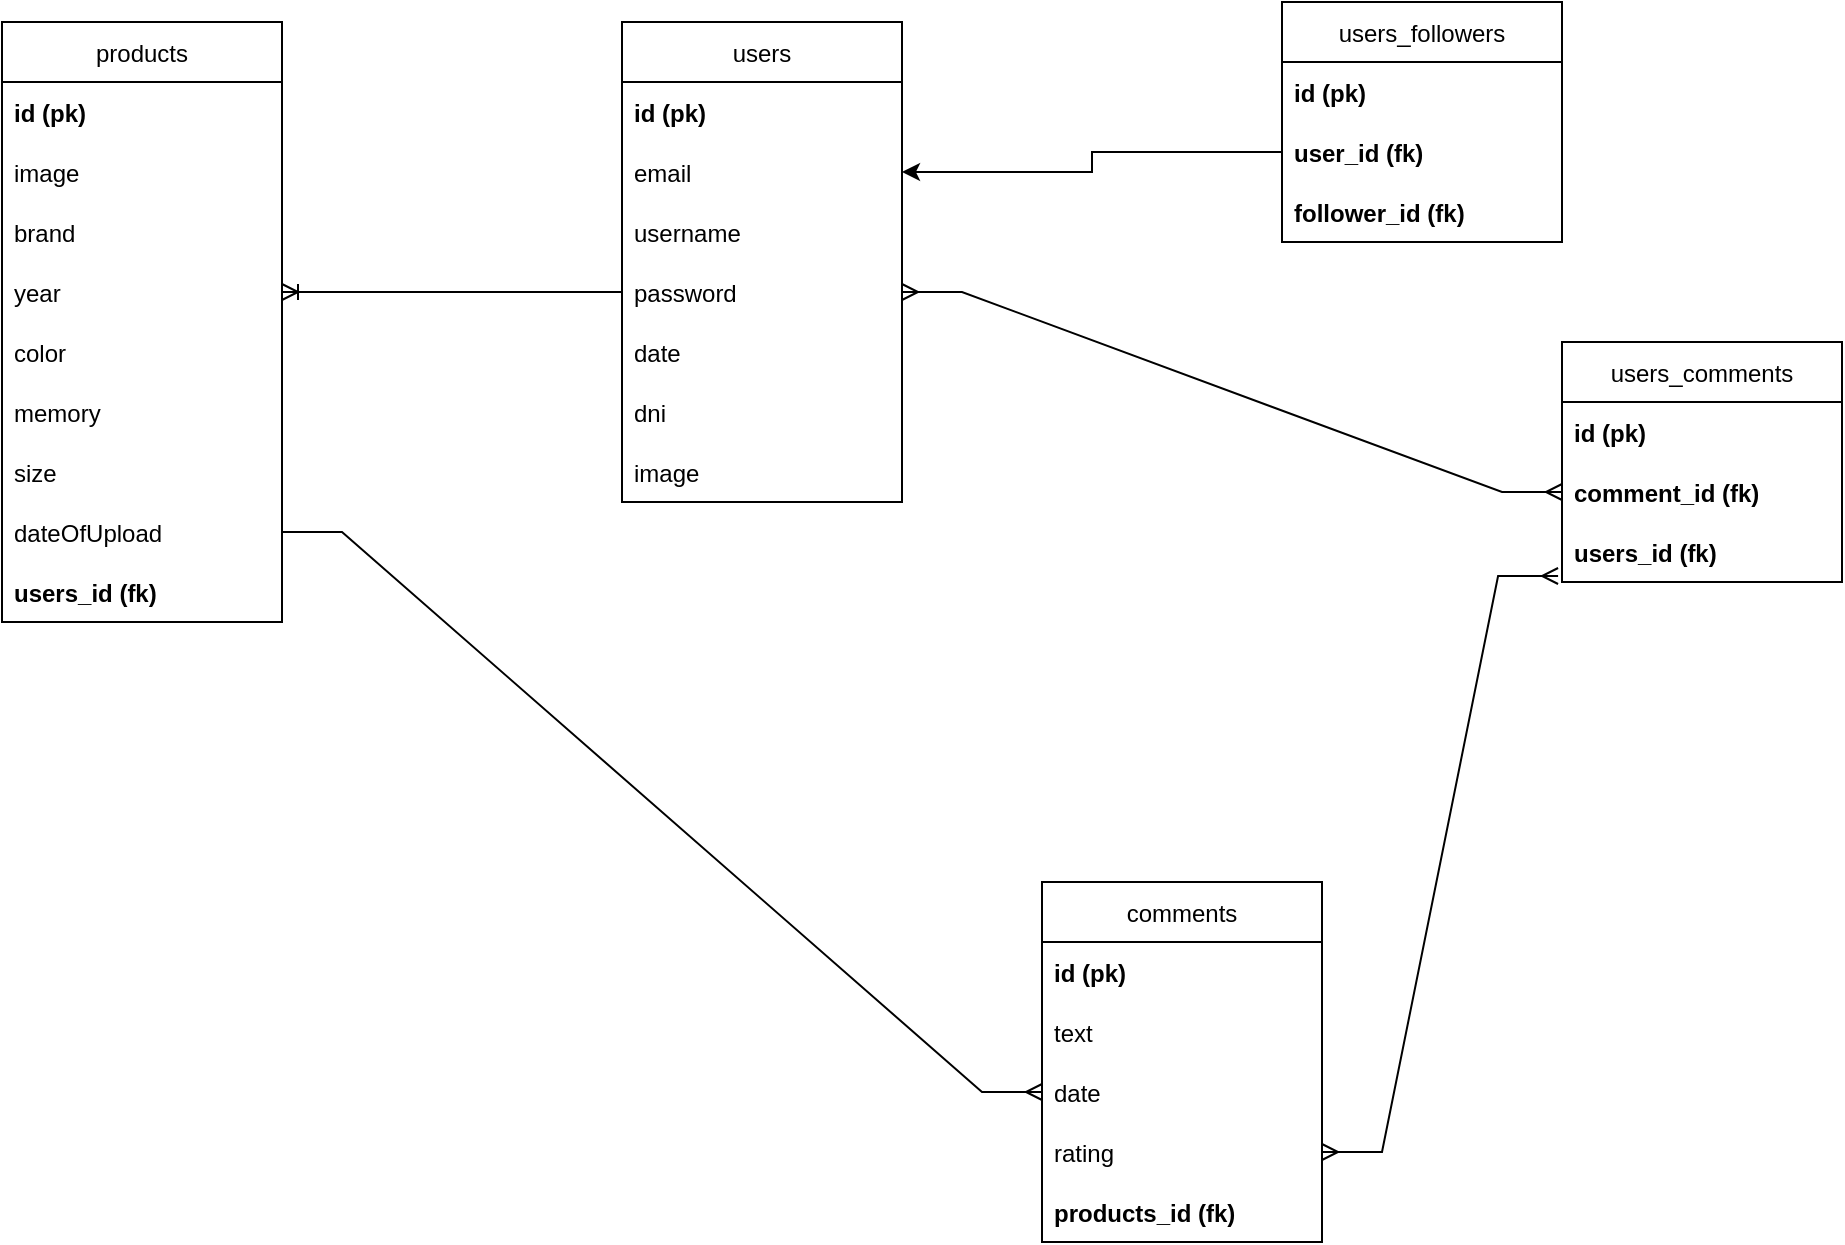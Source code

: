 <mxfile version="18.0.1" type="device"><diagram id="cXv8IqNbXt5iZTJqOwij" name="Page-1"><mxGraphModel dx="1422" dy="798" grid="1" gridSize="10" guides="1" tooltips="1" connect="1" arrows="1" fold="1" page="1" pageScale="1" pageWidth="4681" pageHeight="3300" math="0" shadow="0"><root><mxCell id="0"/><mxCell id="1" parent="0"/><mxCell id="T1JPgiZ_bfzevg3-CLFB-1" value="products" style="swimlane;fontStyle=0;childLayout=stackLayout;horizontal=1;startSize=30;horizontalStack=0;resizeParent=1;resizeParentMax=0;resizeLast=0;collapsible=1;marginBottom=0;" parent="1" vertex="1"><mxGeometry x="80" y="40" width="140" height="300" as="geometry"/></mxCell><mxCell id="T1JPgiZ_bfzevg3-CLFB-2" value="id (pk)" style="text;strokeColor=none;fillColor=none;align=left;verticalAlign=middle;spacingLeft=4;spacingRight=4;overflow=hidden;points=[[0,0.5],[1,0.5]];portConstraint=eastwest;rotatable=0;fontStyle=1" parent="T1JPgiZ_bfzevg3-CLFB-1" vertex="1"><mxGeometry y="30" width="140" height="30" as="geometry"/></mxCell><mxCell id="T1JPgiZ_bfzevg3-CLFB-3" value="image" style="text;strokeColor=none;fillColor=none;align=left;verticalAlign=middle;spacingLeft=4;spacingRight=4;overflow=hidden;points=[[0,0.5],[1,0.5]];portConstraint=eastwest;rotatable=0;" parent="T1JPgiZ_bfzevg3-CLFB-1" vertex="1"><mxGeometry y="60" width="140" height="30" as="geometry"/></mxCell><mxCell id="T1JPgiZ_bfzevg3-CLFB-4" value="brand" style="text;strokeColor=none;fillColor=none;align=left;verticalAlign=middle;spacingLeft=4;spacingRight=4;overflow=hidden;points=[[0,0.5],[1,0.5]];portConstraint=eastwest;rotatable=0;" parent="T1JPgiZ_bfzevg3-CLFB-1" vertex="1"><mxGeometry y="90" width="140" height="30" as="geometry"/></mxCell><mxCell id="T1JPgiZ_bfzevg3-CLFB-5" value="year" style="text;strokeColor=none;fillColor=none;align=left;verticalAlign=middle;spacingLeft=4;spacingRight=4;overflow=hidden;points=[[0,0.5],[1,0.5]];portConstraint=eastwest;rotatable=0;" parent="T1JPgiZ_bfzevg3-CLFB-1" vertex="1"><mxGeometry y="120" width="140" height="30" as="geometry"/></mxCell><mxCell id="T1JPgiZ_bfzevg3-CLFB-6" value="color" style="text;strokeColor=none;fillColor=none;align=left;verticalAlign=middle;spacingLeft=4;spacingRight=4;overflow=hidden;points=[[0,0.5],[1,0.5]];portConstraint=eastwest;rotatable=0;" parent="T1JPgiZ_bfzevg3-CLFB-1" vertex="1"><mxGeometry y="150" width="140" height="30" as="geometry"/></mxCell><mxCell id="T1JPgiZ_bfzevg3-CLFB-7" value="memory" style="text;strokeColor=none;fillColor=none;align=left;verticalAlign=middle;spacingLeft=4;spacingRight=4;overflow=hidden;points=[[0,0.5],[1,0.5]];portConstraint=eastwest;rotatable=0;" parent="T1JPgiZ_bfzevg3-CLFB-1" vertex="1"><mxGeometry y="180" width="140" height="30" as="geometry"/></mxCell><mxCell id="T1JPgiZ_bfzevg3-CLFB-8" value="size" style="text;strokeColor=none;fillColor=none;align=left;verticalAlign=middle;spacingLeft=4;spacingRight=4;overflow=hidden;points=[[0,0.5],[1,0.5]];portConstraint=eastwest;rotatable=0;" parent="T1JPgiZ_bfzevg3-CLFB-1" vertex="1"><mxGeometry y="210" width="140" height="30" as="geometry"/></mxCell><mxCell id="T1JPgiZ_bfzevg3-CLFB-9" value="dateOfUpload" style="text;strokeColor=none;fillColor=none;align=left;verticalAlign=middle;spacingLeft=4;spacingRight=4;overflow=hidden;points=[[0,0.5],[1,0.5]];portConstraint=eastwest;rotatable=0;" parent="T1JPgiZ_bfzevg3-CLFB-1" vertex="1"><mxGeometry y="240" width="140" height="30" as="geometry"/></mxCell><mxCell id="T1JPgiZ_bfzevg3-CLFB-45" value="users_id (fk)" style="text;strokeColor=none;fillColor=none;align=left;verticalAlign=middle;spacingLeft=4;spacingRight=4;overflow=hidden;points=[[0,0.5],[1,0.5]];portConstraint=eastwest;rotatable=0;fontStyle=1" parent="T1JPgiZ_bfzevg3-CLFB-1" vertex="1"><mxGeometry y="270" width="140" height="30" as="geometry"/></mxCell><mxCell id="T1JPgiZ_bfzevg3-CLFB-11" value="users" style="swimlane;fontStyle=0;childLayout=stackLayout;horizontal=1;startSize=30;horizontalStack=0;resizeParent=1;resizeParentMax=0;resizeLast=0;collapsible=1;marginBottom=0;" parent="1" vertex="1"><mxGeometry x="390" y="40" width="140" height="240" as="geometry"/></mxCell><mxCell id="T1JPgiZ_bfzevg3-CLFB-12" value="id (pk)" style="text;strokeColor=none;fillColor=none;align=left;verticalAlign=middle;spacingLeft=4;spacingRight=4;overflow=hidden;points=[[0,0.5],[1,0.5]];portConstraint=eastwest;rotatable=0;fontStyle=1" parent="T1JPgiZ_bfzevg3-CLFB-11" vertex="1"><mxGeometry y="30" width="140" height="30" as="geometry"/></mxCell><mxCell id="T1JPgiZ_bfzevg3-CLFB-13" value="email" style="text;strokeColor=none;fillColor=none;align=left;verticalAlign=middle;spacingLeft=4;spacingRight=4;overflow=hidden;points=[[0,0.5],[1,0.5]];portConstraint=eastwest;rotatable=0;" parent="T1JPgiZ_bfzevg3-CLFB-11" vertex="1"><mxGeometry y="60" width="140" height="30" as="geometry"/></mxCell><mxCell id="T1JPgiZ_bfzevg3-CLFB-14" value="username" style="text;strokeColor=none;fillColor=none;align=left;verticalAlign=middle;spacingLeft=4;spacingRight=4;overflow=hidden;points=[[0,0.5],[1,0.5]];portConstraint=eastwest;rotatable=0;" parent="T1JPgiZ_bfzevg3-CLFB-11" vertex="1"><mxGeometry y="90" width="140" height="30" as="geometry"/></mxCell><mxCell id="T1JPgiZ_bfzevg3-CLFB-15" value="password" style="text;strokeColor=none;fillColor=none;align=left;verticalAlign=middle;spacingLeft=4;spacingRight=4;overflow=hidden;points=[[0,0.5],[1,0.5]];portConstraint=eastwest;rotatable=0;" parent="T1JPgiZ_bfzevg3-CLFB-11" vertex="1"><mxGeometry y="120" width="140" height="30" as="geometry"/></mxCell><mxCell id="T1JPgiZ_bfzevg3-CLFB-16" value="date" style="text;strokeColor=none;fillColor=none;align=left;verticalAlign=middle;spacingLeft=4;spacingRight=4;overflow=hidden;points=[[0,0.5],[1,0.5]];portConstraint=eastwest;rotatable=0;" parent="T1JPgiZ_bfzevg3-CLFB-11" vertex="1"><mxGeometry y="150" width="140" height="30" as="geometry"/></mxCell><mxCell id="T1JPgiZ_bfzevg3-CLFB-17" value="dni" style="text;strokeColor=none;fillColor=none;align=left;verticalAlign=middle;spacingLeft=4;spacingRight=4;overflow=hidden;points=[[0,0.5],[1,0.5]];portConstraint=eastwest;rotatable=0;" parent="T1JPgiZ_bfzevg3-CLFB-11" vertex="1"><mxGeometry y="180" width="140" height="30" as="geometry"/></mxCell><mxCell id="T1JPgiZ_bfzevg3-CLFB-18" value="image" style="text;strokeColor=none;fillColor=none;align=left;verticalAlign=middle;spacingLeft=4;spacingRight=4;overflow=hidden;points=[[0,0.5],[1,0.5]];portConstraint=eastwest;rotatable=0;" parent="T1JPgiZ_bfzevg3-CLFB-11" vertex="1"><mxGeometry y="210" width="140" height="30" as="geometry"/></mxCell><mxCell id="T1JPgiZ_bfzevg3-CLFB-21" value="comments" style="swimlane;fontStyle=0;childLayout=stackLayout;horizontal=1;startSize=30;horizontalStack=0;resizeParent=1;resizeParentMax=0;resizeLast=0;collapsible=1;marginBottom=0;" parent="1" vertex="1"><mxGeometry x="600" y="470" width="140" height="180" as="geometry"/></mxCell><mxCell id="T1JPgiZ_bfzevg3-CLFB-22" value="id (pk)" style="text;strokeColor=none;fillColor=none;align=left;verticalAlign=middle;spacingLeft=4;spacingRight=4;overflow=hidden;points=[[0,0.5],[1,0.5]];portConstraint=eastwest;rotatable=0;fontStyle=1" parent="T1JPgiZ_bfzevg3-CLFB-21" vertex="1"><mxGeometry y="30" width="140" height="30" as="geometry"/></mxCell><mxCell id="T1JPgiZ_bfzevg3-CLFB-25" value="text" style="text;strokeColor=none;fillColor=none;align=left;verticalAlign=middle;spacingLeft=4;spacingRight=4;overflow=hidden;points=[[0,0.5],[1,0.5]];portConstraint=eastwest;rotatable=0;" parent="T1JPgiZ_bfzevg3-CLFB-21" vertex="1"><mxGeometry y="60" width="140" height="30" as="geometry"/></mxCell><mxCell id="T1JPgiZ_bfzevg3-CLFB-26" value="date" style="text;strokeColor=none;fillColor=none;align=left;verticalAlign=middle;spacingLeft=4;spacingRight=4;overflow=hidden;points=[[0,0.5],[1,0.5]];portConstraint=eastwest;rotatable=0;" parent="T1JPgiZ_bfzevg3-CLFB-21" vertex="1"><mxGeometry y="90" width="140" height="30" as="geometry"/></mxCell><mxCell id="T1JPgiZ_bfzevg3-CLFB-27" value="rating" style="text;strokeColor=none;fillColor=none;align=left;verticalAlign=middle;spacingLeft=4;spacingRight=4;overflow=hidden;points=[[0,0.5],[1,0.5]];portConstraint=eastwest;rotatable=0;" parent="T1JPgiZ_bfzevg3-CLFB-21" vertex="1"><mxGeometry y="120" width="140" height="30" as="geometry"/></mxCell><mxCell id="T1JPgiZ_bfzevg3-CLFB-47" value="products_id (fk)" style="text;strokeColor=none;fillColor=none;align=left;verticalAlign=middle;spacingLeft=4;spacingRight=4;overflow=hidden;points=[[0,0.5],[1,0.5]];portConstraint=eastwest;rotatable=0;fontStyle=1" parent="T1JPgiZ_bfzevg3-CLFB-21" vertex="1"><mxGeometry y="150" width="140" height="30" as="geometry"/></mxCell><mxCell id="T1JPgiZ_bfzevg3-CLFB-44" value="" style="edgeStyle=entityRelationEdgeStyle;fontSize=12;html=1;endArrow=ERoneToMany;rounded=0;exitX=0;exitY=0.5;exitDx=0;exitDy=0;entryX=1;entryY=0.5;entryDx=0;entryDy=0;" parent="1" source="T1JPgiZ_bfzevg3-CLFB-15" target="T1JPgiZ_bfzevg3-CLFB-5" edge="1"><mxGeometry width="100" height="100" relative="1" as="geometry"><mxPoint x="550" y="330" as="sourcePoint"/><mxPoint x="280" y="130" as="targetPoint"/></mxGeometry></mxCell><mxCell id="T1JPgiZ_bfzevg3-CLFB-46" value="" style="edgeStyle=entityRelationEdgeStyle;fontSize=12;html=1;endArrow=ERmany;rounded=0;entryX=0;entryY=0.5;entryDx=0;entryDy=0;exitX=1;exitY=0.5;exitDx=0;exitDy=0;" parent="1" source="T1JPgiZ_bfzevg3-CLFB-9" target="T1JPgiZ_bfzevg3-CLFB-26" edge="1"><mxGeometry width="100" height="100" relative="1" as="geometry"><mxPoint x="530" y="300" as="sourcePoint"/><mxPoint x="630" y="200" as="targetPoint"/></mxGeometry></mxCell><mxCell id="6dXpgzIR26Xwkn2BJ2Sz-1" value="users_comments" style="swimlane;fontStyle=0;childLayout=stackLayout;horizontal=1;startSize=30;horizontalStack=0;resizeParent=1;resizeParentMax=0;resizeLast=0;collapsible=1;marginBottom=0;" parent="1" vertex="1"><mxGeometry x="860" y="200" width="140" height="120" as="geometry"/></mxCell><mxCell id="6dXpgzIR26Xwkn2BJ2Sz-2" value="id (pk)" style="text;strokeColor=none;fillColor=none;align=left;verticalAlign=middle;spacingLeft=4;spacingRight=4;overflow=hidden;points=[[0,0.5],[1,0.5]];portConstraint=eastwest;rotatable=0;fontStyle=1" parent="6dXpgzIR26Xwkn2BJ2Sz-1" vertex="1"><mxGeometry y="30" width="140" height="30" as="geometry"/></mxCell><mxCell id="6dXpgzIR26Xwkn2BJ2Sz-7" value="comment_id (fk)" style="text;strokeColor=none;fillColor=none;align=left;verticalAlign=middle;spacingLeft=4;spacingRight=4;overflow=hidden;points=[[0,0.5],[1,0.5]];portConstraint=eastwest;rotatable=0;fontStyle=1" parent="6dXpgzIR26Xwkn2BJ2Sz-1" vertex="1"><mxGeometry y="60" width="140" height="30" as="geometry"/></mxCell><mxCell id="6dXpgzIR26Xwkn2BJ2Sz-8" value="users_id (fk)" style="text;strokeColor=none;fillColor=none;align=left;verticalAlign=middle;spacingLeft=4;spacingRight=4;overflow=hidden;points=[[0,0.5],[1,0.5]];portConstraint=eastwest;rotatable=0;fontStyle=1" parent="6dXpgzIR26Xwkn2BJ2Sz-1" vertex="1"><mxGeometry y="90" width="140" height="30" as="geometry"/></mxCell><mxCell id="6dXpgzIR26Xwkn2BJ2Sz-11" value="" style="edgeStyle=entityRelationEdgeStyle;fontSize=12;html=1;endArrow=ERmany;startArrow=ERmany;rounded=0;entryX=0;entryY=0.5;entryDx=0;entryDy=0;exitX=1;exitY=0.5;exitDx=0;exitDy=0;" parent="1" source="T1JPgiZ_bfzevg3-CLFB-15" target="6dXpgzIR26Xwkn2BJ2Sz-7" edge="1"><mxGeometry width="100" height="100" relative="1" as="geometry"><mxPoint x="450" y="370" as="sourcePoint"/><mxPoint x="550" y="270" as="targetPoint"/></mxGeometry></mxCell><mxCell id="6dXpgzIR26Xwkn2BJ2Sz-12" value="" style="edgeStyle=entityRelationEdgeStyle;fontSize=12;html=1;endArrow=ERmany;startArrow=ERmany;rounded=0;exitX=1;exitY=0.5;exitDx=0;exitDy=0;entryX=-0.014;entryY=0.9;entryDx=0;entryDy=0;entryPerimeter=0;" parent="1" source="T1JPgiZ_bfzevg3-CLFB-27" target="6dXpgzIR26Xwkn2BJ2Sz-8" edge="1"><mxGeometry width="100" height="100" relative="1" as="geometry"><mxPoint x="540" y="185" as="sourcePoint"/><mxPoint x="920" y="500" as="targetPoint"/></mxGeometry></mxCell><mxCell id="etdr1lWKSWEZvVC0iz4d-1" value="users_followers" style="swimlane;fontStyle=0;childLayout=stackLayout;horizontal=1;startSize=30;horizontalStack=0;resizeParent=1;resizeParentMax=0;resizeLast=0;collapsible=1;marginBottom=0;" vertex="1" parent="1"><mxGeometry x="720" y="30" width="140" height="120" as="geometry"/></mxCell><mxCell id="etdr1lWKSWEZvVC0iz4d-2" value="id (pk)" style="text;strokeColor=none;fillColor=none;align=left;verticalAlign=middle;spacingLeft=4;spacingRight=4;overflow=hidden;points=[[0,0.5],[1,0.5]];portConstraint=eastwest;rotatable=0;fontStyle=1" vertex="1" parent="etdr1lWKSWEZvVC0iz4d-1"><mxGeometry y="30" width="140" height="30" as="geometry"/></mxCell><mxCell id="etdr1lWKSWEZvVC0iz4d-3" value="user_id (fk)" style="text;strokeColor=none;fillColor=none;align=left;verticalAlign=middle;spacingLeft=4;spacingRight=4;overflow=hidden;points=[[0,0.5],[1,0.5]];portConstraint=eastwest;rotatable=0;fontStyle=1" vertex="1" parent="etdr1lWKSWEZvVC0iz4d-1"><mxGeometry y="60" width="140" height="30" as="geometry"/></mxCell><mxCell id="etdr1lWKSWEZvVC0iz4d-4" value="follower_id (fk)" style="text;strokeColor=none;fillColor=none;align=left;verticalAlign=middle;spacingLeft=4;spacingRight=4;overflow=hidden;points=[[0,0.5],[1,0.5]];portConstraint=eastwest;rotatable=0;fontStyle=1" vertex="1" parent="etdr1lWKSWEZvVC0iz4d-1"><mxGeometry y="90" width="140" height="30" as="geometry"/></mxCell><mxCell id="etdr1lWKSWEZvVC0iz4d-10" style="edgeStyle=orthogonalEdgeStyle;rounded=0;orthogonalLoop=1;jettySize=auto;html=1;exitX=0;exitY=0.5;exitDx=0;exitDy=0;entryX=1;entryY=0.5;entryDx=0;entryDy=0;" edge="1" parent="1" source="etdr1lWKSWEZvVC0iz4d-3" target="T1JPgiZ_bfzevg3-CLFB-13"><mxGeometry relative="1" as="geometry"/></mxCell></root></mxGraphModel></diagram></mxfile>